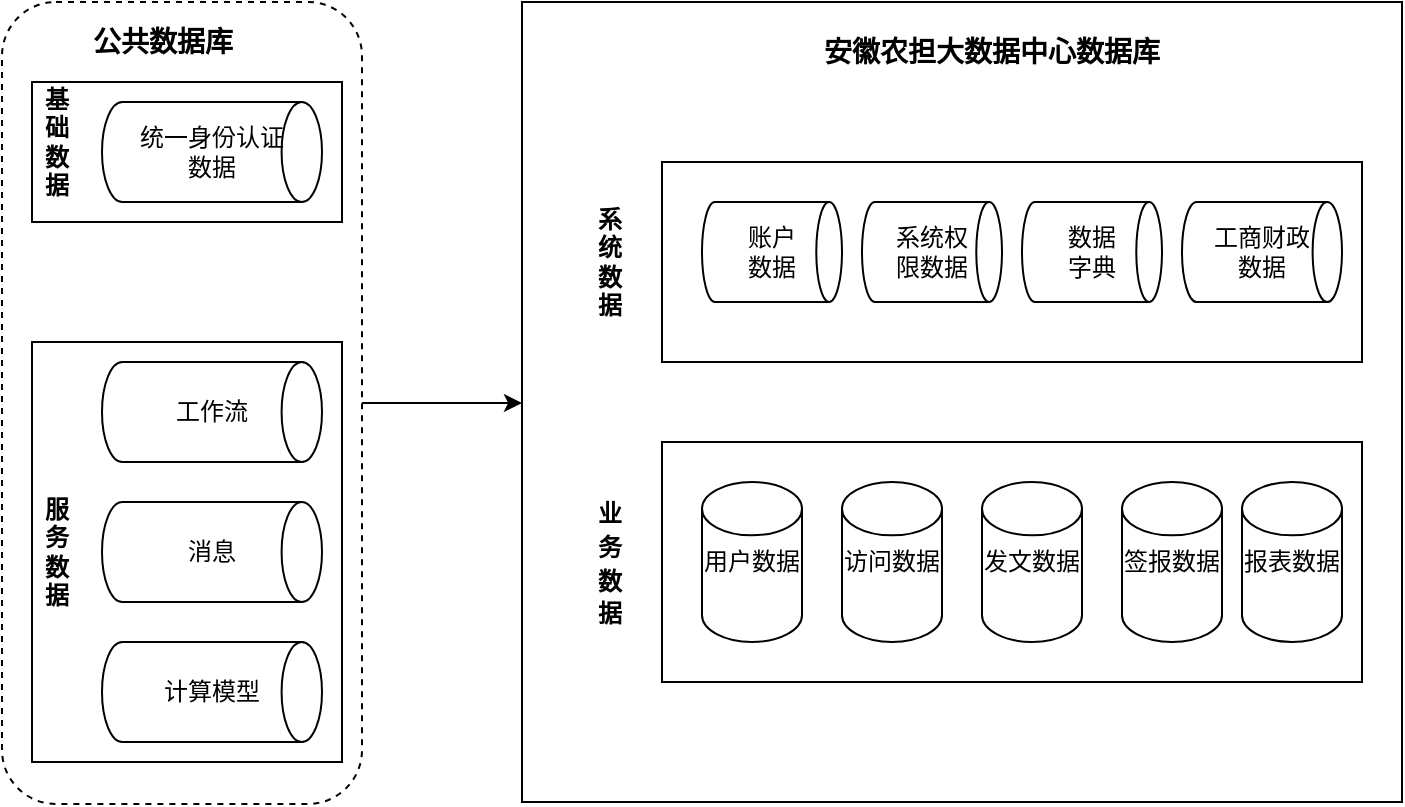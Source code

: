 <mxfile version="20.0.4" type="github">
  <diagram id="QMHIJw3UMFE8tI5QXMmM" name="第 1 页">
    <mxGraphModel dx="981" dy="526" grid="0" gridSize="10" guides="1" tooltips="1" connect="1" arrows="1" fold="1" page="1" pageScale="1" pageWidth="827" pageHeight="1169" math="0" shadow="0">
      <root>
        <mxCell id="0" />
        <mxCell id="1" parent="0" />
        <mxCell id="wKEIk703xPh8sqZxBv3l-17" value="" style="edgeStyle=orthogonalEdgeStyle;rounded=0;orthogonalLoop=1;jettySize=auto;html=1;" parent="1" source="wKEIk703xPh8sqZxBv3l-6" target="wKEIk703xPh8sqZxBv3l-16" edge="1">
          <mxGeometry relative="1" as="geometry">
            <Array as="points">
              <mxPoint x="290" y="250" />
              <mxPoint x="290" y="250" />
            </Array>
          </mxGeometry>
        </mxCell>
        <mxCell id="wKEIk703xPh8sqZxBv3l-6" value="" style="rounded=1;whiteSpace=wrap;html=1;dashed=1;align=center;labelPosition=center;verticalLabelPosition=top;verticalAlign=bottom;" parent="1" vertex="1">
          <mxGeometry x="100" y="50" width="180" height="401" as="geometry" />
        </mxCell>
        <mxCell id="wKEIk703xPh8sqZxBv3l-7" value="&lt;b&gt;&lt;font style=&quot;font-size: 14px;&quot;&gt;公共数据库&lt;/font&gt;&lt;/b&gt;" style="text;html=1;align=center;verticalAlign=middle;resizable=0;points=[];autosize=1;strokeColor=none;fillColor=none;" parent="1" vertex="1">
          <mxGeometry x="135" y="55" width="90" height="30" as="geometry" />
        </mxCell>
        <mxCell id="wKEIk703xPh8sqZxBv3l-8" value="" style="rounded=0;whiteSpace=wrap;html=1;" parent="1" vertex="1">
          <mxGeometry x="115" y="90" width="155" height="70" as="geometry" />
        </mxCell>
        <mxCell id="wKEIk703xPh8sqZxBv3l-9" value="统一身份认证&lt;br&gt;数据" style="strokeWidth=1;html=1;shape=mxgraph.flowchart.direct_data;whiteSpace=wrap;align=center;" parent="1" vertex="1">
          <mxGeometry x="150" y="100" width="110" height="50" as="geometry" />
        </mxCell>
        <mxCell id="wKEIk703xPh8sqZxBv3l-10" value="&lt;b&gt;基础数据&lt;/b&gt;" style="text;html=1;strokeColor=none;fillColor=none;align=center;verticalAlign=middle;whiteSpace=wrap;rounded=0;" parent="1" vertex="1">
          <mxGeometry x="115" y="90" width="25" height="60" as="geometry" />
        </mxCell>
        <mxCell id="wKEIk703xPh8sqZxBv3l-11" value="" style="rounded=0;whiteSpace=wrap;html=1;" parent="1" vertex="1">
          <mxGeometry x="115" y="220" width="155" height="210" as="geometry" />
        </mxCell>
        <mxCell id="wKEIk703xPh8sqZxBv3l-12" value="工作流" style="strokeWidth=1;html=1;shape=mxgraph.flowchart.direct_data;whiteSpace=wrap;align=center;" parent="1" vertex="1">
          <mxGeometry x="150" y="230" width="110" height="50" as="geometry" />
        </mxCell>
        <mxCell id="wKEIk703xPh8sqZxBv3l-13" value="&lt;b&gt;服务数据&lt;/b&gt;" style="text;html=1;strokeColor=none;fillColor=none;align=center;verticalAlign=middle;whiteSpace=wrap;rounded=0;" parent="1" vertex="1">
          <mxGeometry x="115" y="295" width="25" height="60" as="geometry" />
        </mxCell>
        <mxCell id="wKEIk703xPh8sqZxBv3l-14" value="消息" style="strokeWidth=1;html=1;shape=mxgraph.flowchart.direct_data;whiteSpace=wrap;align=center;" parent="1" vertex="1">
          <mxGeometry x="150" y="300" width="110" height="50" as="geometry" />
        </mxCell>
        <mxCell id="wKEIk703xPh8sqZxBv3l-15" value="计算模型" style="strokeWidth=1;html=1;shape=mxgraph.flowchart.direct_data;whiteSpace=wrap;align=center;" parent="1" vertex="1">
          <mxGeometry x="150" y="370" width="110" height="50" as="geometry" />
        </mxCell>
        <mxCell id="wKEIk703xPh8sqZxBv3l-16" value="" style="rounded=0;whiteSpace=wrap;html=1;strokeWidth=1;" parent="1" vertex="1">
          <mxGeometry x="360" y="50" width="440" height="400" as="geometry" />
        </mxCell>
        <mxCell id="wKEIk703xPh8sqZxBv3l-18" value="&lt;b&gt;&lt;font style=&quot;font-size: 14px;&quot;&gt;安徽农担大数据中心数据库&lt;/font&gt;&lt;/b&gt;" style="text;html=1;strokeColor=none;fillColor=none;align=center;verticalAlign=middle;whiteSpace=wrap;rounded=0;" parent="1" vertex="1">
          <mxGeometry x="510" y="60" width="170" height="30" as="geometry" />
        </mxCell>
        <mxCell id="wKEIk703xPh8sqZxBv3l-19" value="" style="rounded=0;whiteSpace=wrap;html=1;strokeWidth=1;" parent="1" vertex="1">
          <mxGeometry x="430" y="130" width="350" height="100" as="geometry" />
        </mxCell>
        <mxCell id="wKEIk703xPh8sqZxBv3l-20" value="" style="rounded=0;whiteSpace=wrap;html=1;strokeWidth=1;" parent="1" vertex="1">
          <mxGeometry x="430" y="270" width="350" height="120" as="geometry" />
        </mxCell>
        <mxCell id="wKEIk703xPh8sqZxBv3l-21" value="账户&lt;br&gt;数据" style="strokeWidth=1;html=1;shape=mxgraph.flowchart.direct_data;whiteSpace=wrap;" parent="1" vertex="1">
          <mxGeometry x="450" y="150" width="70" height="50" as="geometry" />
        </mxCell>
        <mxCell id="wKEIk703xPh8sqZxBv3l-22" value="系统权&lt;br&gt;限数据" style="strokeWidth=1;html=1;shape=mxgraph.flowchart.direct_data;whiteSpace=wrap;" parent="1" vertex="1">
          <mxGeometry x="530" y="150" width="70" height="50" as="geometry" />
        </mxCell>
        <mxCell id="wKEIk703xPh8sqZxBv3l-24" value="数据&lt;br&gt;字典" style="strokeWidth=1;html=1;shape=mxgraph.flowchart.direct_data;whiteSpace=wrap;" parent="1" vertex="1">
          <mxGeometry x="610" y="150" width="70" height="50" as="geometry" />
        </mxCell>
        <mxCell id="wKEIk703xPh8sqZxBv3l-25" value="工商财政&lt;br&gt;数据" style="strokeWidth=1;html=1;shape=mxgraph.flowchart.direct_data;whiteSpace=wrap;" parent="1" vertex="1">
          <mxGeometry x="690" y="150" width="80" height="50" as="geometry" />
        </mxCell>
        <mxCell id="wKEIk703xPh8sqZxBv3l-26" value="&lt;b&gt;系统数据&lt;/b&gt;" style="text;html=1;strokeColor=none;fillColor=none;align=center;verticalAlign=middle;whiteSpace=wrap;rounded=0;" parent="1" vertex="1">
          <mxGeometry x="394" y="140" width="20" height="80" as="geometry" />
        </mxCell>
        <mxCell id="wKEIk703xPh8sqZxBv3l-27" value="&lt;font style=&quot;font-size: 12px;&quot;&gt;&lt;b&gt;业务数据&lt;/b&gt;&lt;/font&gt;" style="text;html=1;strokeColor=none;fillColor=none;align=center;verticalAlign=middle;whiteSpace=wrap;rounded=0;fontSize=14;" parent="1" vertex="1">
          <mxGeometry x="399" y="300" width="10" height="60" as="geometry" />
        </mxCell>
        <mxCell id="wKEIk703xPh8sqZxBv3l-28" value="用户数据" style="strokeWidth=1;html=1;shape=mxgraph.flowchart.database;whiteSpace=wrap;fontSize=12;" parent="1" vertex="1">
          <mxGeometry x="450" y="290" width="50" height="80" as="geometry" />
        </mxCell>
        <mxCell id="wKEIk703xPh8sqZxBv3l-29" value="访问数据" style="strokeWidth=1;html=1;shape=mxgraph.flowchart.database;whiteSpace=wrap;fontSize=12;" parent="1" vertex="1">
          <mxGeometry x="520" y="290" width="50" height="80" as="geometry" />
        </mxCell>
        <mxCell id="wKEIk703xPh8sqZxBv3l-30" value="发文数据" style="strokeWidth=1;html=1;shape=mxgraph.flowchart.database;whiteSpace=wrap;fontSize=12;" parent="1" vertex="1">
          <mxGeometry x="590" y="290" width="50" height="80" as="geometry" />
        </mxCell>
        <mxCell id="wKEIk703xPh8sqZxBv3l-31" value="签报数据" style="strokeWidth=1;html=1;shape=mxgraph.flowchart.database;whiteSpace=wrap;fontSize=12;" parent="1" vertex="1">
          <mxGeometry x="660" y="290" width="50" height="80" as="geometry" />
        </mxCell>
        <mxCell id="wKEIk703xPh8sqZxBv3l-36" value="报表数据" style="strokeWidth=1;html=1;shape=mxgraph.flowchart.database;whiteSpace=wrap;fontSize=12;" parent="1" vertex="1">
          <mxGeometry x="720" y="290" width="50" height="80" as="geometry" />
        </mxCell>
      </root>
    </mxGraphModel>
  </diagram>
</mxfile>
